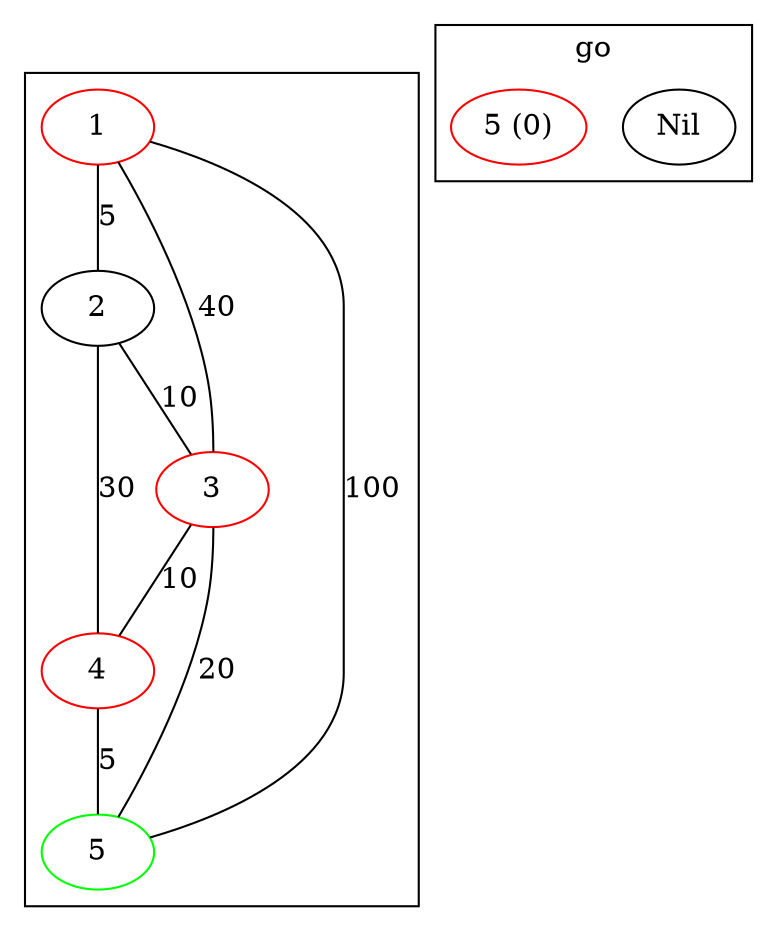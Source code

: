 graph {
    subgraph clusterM {
        d1[label=1,color=red]
        d2[label=2,]
        d3[label=3,color=red]
        d4[label=4,color=red]
        d5[label=5,color=green]
        edge[weight=95,label=5];
        d1 -- d2;
        edge[weight=60,label=40];
        d1 -- d3;
        edge[weight=1,label=100];
        d1 -- d5;
        edge[weight=90,label=10];
        d2 -- d3;
        edge[weight=70,label=30];
        d2 -- d4;
        edge[weight=90,label=10];
        d3 -- d4;
        edge[weight=80,label=20];
        d3 -- d5;
        edge[weight=95,label=5];
        d4 -- d5;
    }
    subgraph cluster0 {
        label="frontier"
        n[label="Nil"];
    }
    subgraph cluster0 {
        label="go";
        subgraph cluster01 {
            label="visited";
        }
        subgraph closter02 {
            label="current location"
            f1[label="5 (0)",color=red];
        }
    }
    subgraph cluster1 {
        label="result";
    }
}
